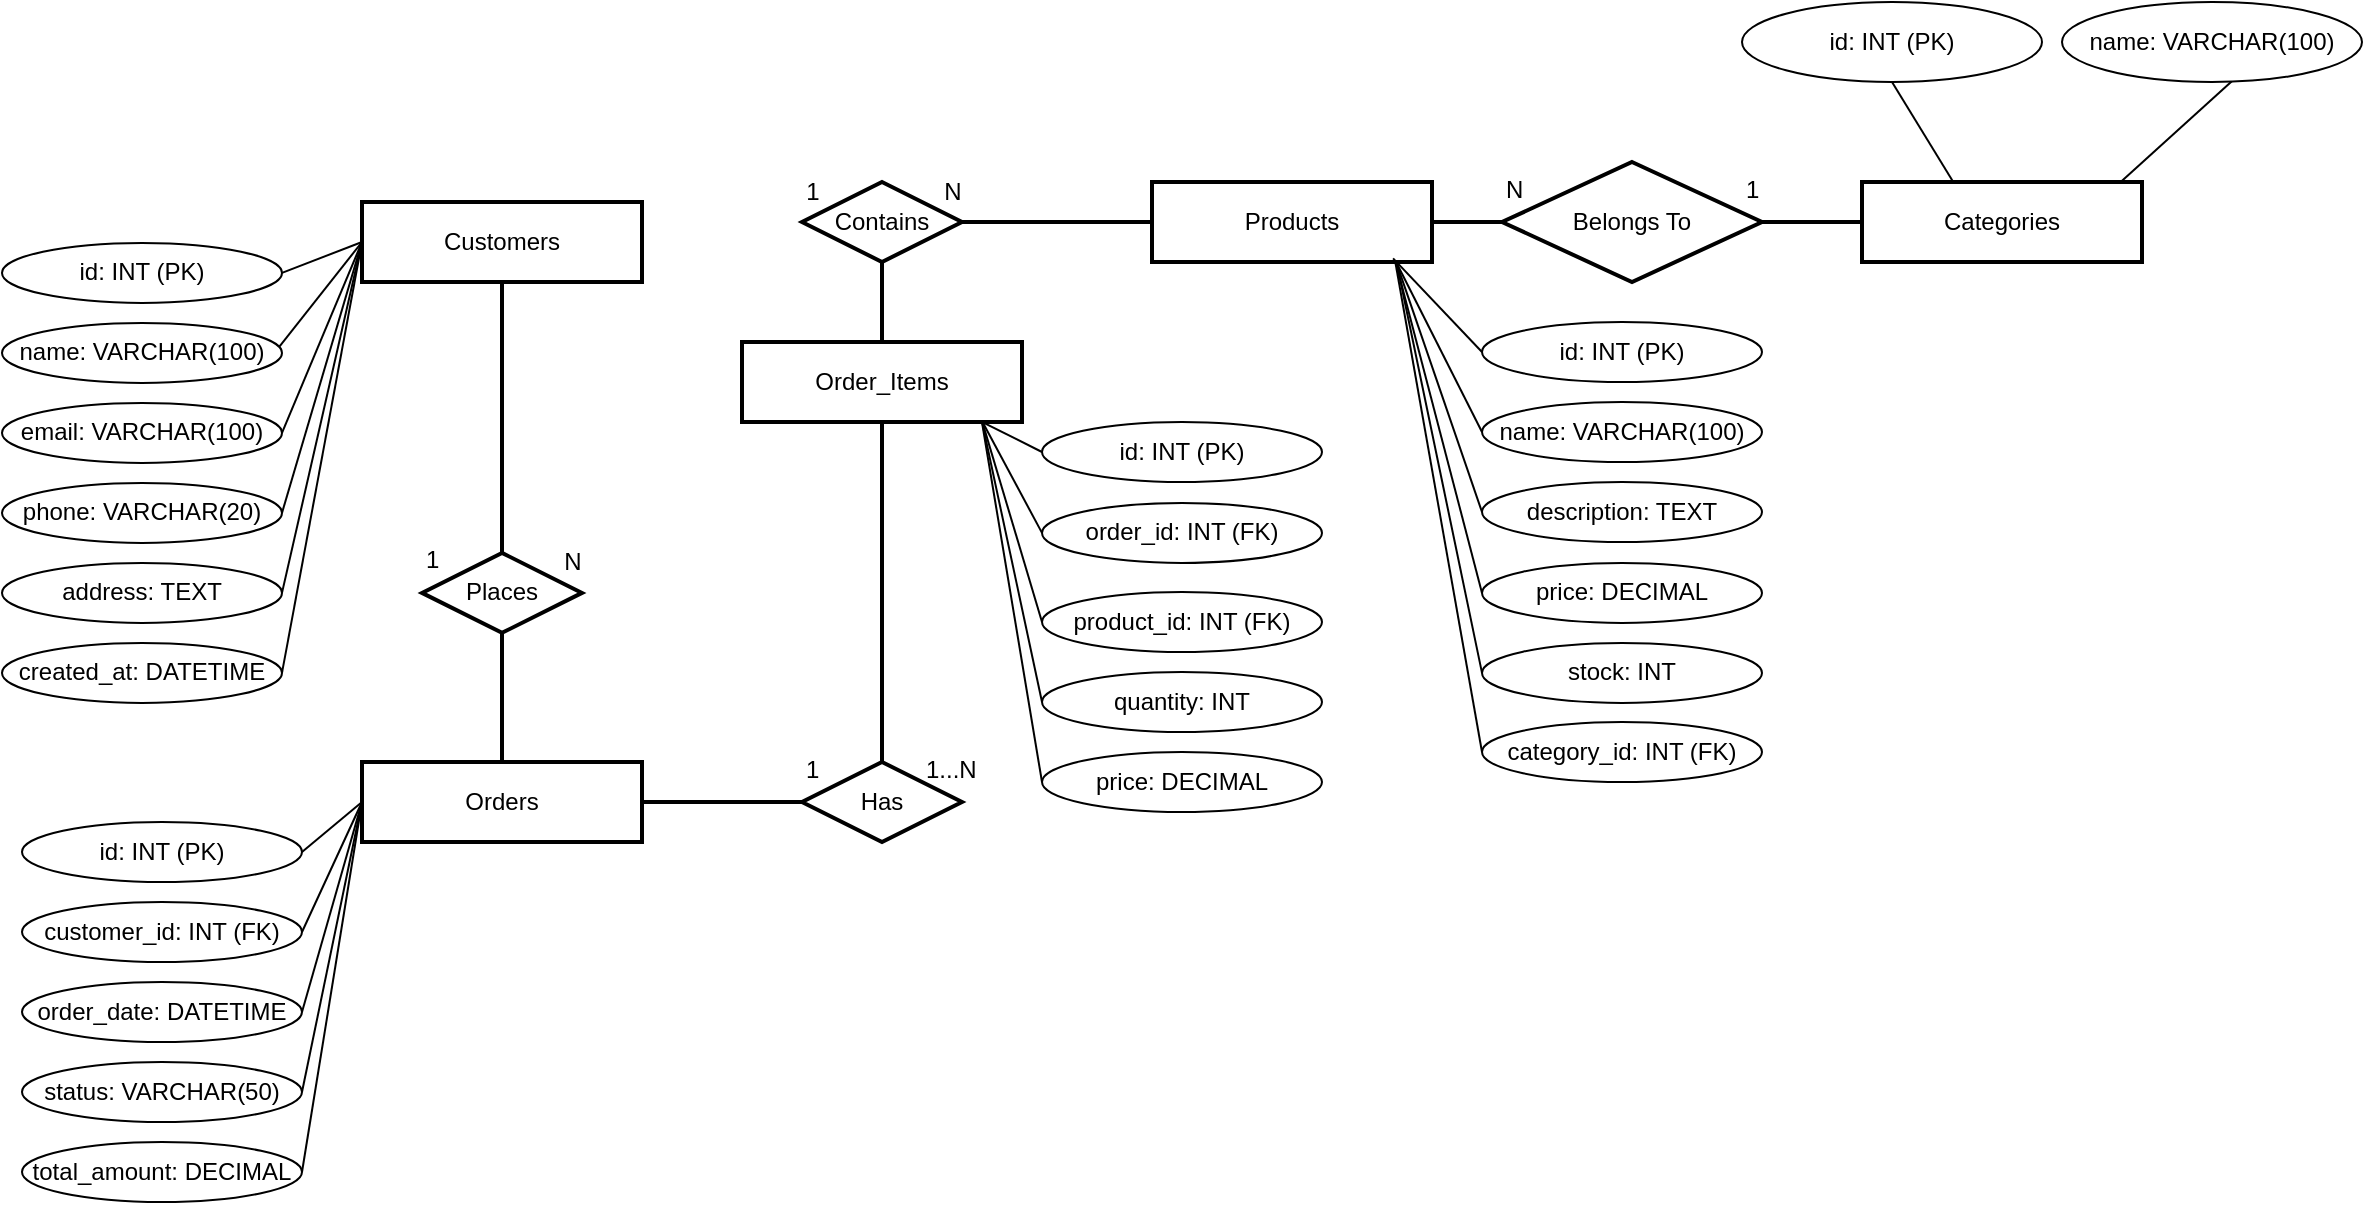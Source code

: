 <mxfile version="28.2.5">
  <diagram id="a46wdhQlBG7WULrdTunv" name="Chen ERD - Full">
    <mxGraphModel dx="1138" dy="2965" grid="1" gridSize="10" guides="1" tooltips="1" connect="1" arrows="1" fold="1" page="1" pageScale="1" pageWidth="3300" pageHeight="2339" math="0" shadow="0">
      <root>
        <mxCell id="0" />
        <mxCell id="1" parent="0" />
        <mxCell id="xlGT1wSj0KETb5cLYLz8-1" value="" style="endArrow=none;html=1;rounded=0;entryX=0.873;entryY=1.039;entryDx=0;entryDy=0;entryPerimeter=0;exitX=0;exitY=0.5;exitDx=0;exitDy=0;" edge="1" parent="1" source="xlGT1wSj0KETb5cLYLz8-16" target="xlGT1wSj0KETb5cLYLz8-12">
          <mxGeometry width="50" height="50" relative="1" as="geometry">
            <mxPoint x="1170" y="10" as="sourcePoint" />
            <mxPoint x="1120" y="200" as="targetPoint" />
          </mxGeometry>
        </mxCell>
        <mxCell id="xlGT1wSj0KETb5cLYLz8-2" value="" style="endArrow=none;html=1;rounded=0;entryX=0.878;entryY=1.082;entryDx=0;entryDy=0;entryPerimeter=0;exitX=0;exitY=0.5;exitDx=0;exitDy=0;" edge="1" parent="1" source="xlGT1wSj0KETb5cLYLz8-17" target="xlGT1wSj0KETb5cLYLz8-12">
          <mxGeometry width="50" height="50" relative="1" as="geometry">
            <mxPoint x="1213.34" y="249.56" as="sourcePoint" />
            <mxPoint x="1120" y="19.56" as="targetPoint" />
          </mxGeometry>
        </mxCell>
        <mxCell id="xlGT1wSj0KETb5cLYLz8-3" value="" style="endArrow=none;html=1;rounded=0;entryX=0.869;entryY=1.011;entryDx=0;entryDy=0;entryPerimeter=0;exitX=0;exitY=0.5;exitDx=0;exitDy=0;" edge="1" parent="1" source="xlGT1wSj0KETb5cLYLz8-18">
          <mxGeometry width="50" height="50" relative="1" as="geometry">
            <mxPoint x="920" y="49.56" as="sourcePoint" />
            <mxPoint x="946.66" y="-80.0" as="targetPoint" />
          </mxGeometry>
        </mxCell>
        <mxCell id="xlGT1wSj0KETb5cLYLz8-4" value="" style="endArrow=none;html=1;rounded=0;exitX=0.806;exitY=0.176;exitDx=0;exitDy=0;exitPerimeter=0;entryX=0.912;entryY=0.038;entryDx=0;entryDy=0;entryPerimeter=0;" edge="1" parent="1" source="xlGT1wSj0KETb5cLYLz8-21" target="xlGT1wSj0KETb5cLYLz8-19">
          <mxGeometry width="50" height="50" relative="1" as="geometry">
            <mxPoint x="1230" y="-30" as="sourcePoint" />
            <mxPoint x="1280" y="-80" as="targetPoint" />
          </mxGeometry>
        </mxCell>
        <mxCell id="xlGT1wSj0KETb5cLYLz8-5" value="Customers" style="shape=rectangle;whiteSpace=wrap;html=1;strokeWidth=2;" vertex="1" parent="1">
          <mxGeometry x="430" y="-110" width="140" height="40" as="geometry" />
        </mxCell>
        <mxCell id="xlGT1wSj0KETb5cLYLz8-6" value="id: INT (PK)" style="ellipse;whiteSpace=wrap;html=1;strokeWidth=1;" vertex="1" parent="1">
          <mxGeometry x="250" y="-89.56" width="140" height="30" as="geometry" />
        </mxCell>
        <mxCell id="xlGT1wSj0KETb5cLYLz8-7" value="name: VARCHAR(100)" style="ellipse;whiteSpace=wrap;html=1;strokeWidth=1;" vertex="1" parent="1">
          <mxGeometry x="250" y="-49.56" width="140" height="30" as="geometry" />
        </mxCell>
        <mxCell id="xlGT1wSj0KETb5cLYLz8-8" value="email: VARCHAR(100)" style="ellipse;whiteSpace=wrap;html=1;strokeWidth=1;" vertex="1" parent="1">
          <mxGeometry x="250" y="-9.56" width="140" height="30" as="geometry" />
        </mxCell>
        <mxCell id="xlGT1wSj0KETb5cLYLz8-9" value="phone: VARCHAR(20)" style="ellipse;whiteSpace=wrap;html=1;strokeWidth=1;" vertex="1" parent="1">
          <mxGeometry x="250" y="30.44" width="140" height="30" as="geometry" />
        </mxCell>
        <mxCell id="xlGT1wSj0KETb5cLYLz8-10" value="address: TEXT" style="ellipse;whiteSpace=wrap;html=1;strokeWidth=1;" vertex="1" parent="1">
          <mxGeometry x="250" y="70.44" width="140" height="30" as="geometry" />
        </mxCell>
        <mxCell id="xlGT1wSj0KETb5cLYLz8-11" value="created_at: DATETIME" style="ellipse;whiteSpace=wrap;html=1;strokeWidth=1;" vertex="1" parent="1">
          <mxGeometry x="250" y="110.44" width="140" height="30" as="geometry" />
        </mxCell>
        <mxCell id="xlGT1wSj0KETb5cLYLz8-12" value="Products" style="shape=rectangle;whiteSpace=wrap;html=1;strokeWidth=2;" vertex="1" parent="1">
          <mxGeometry x="825" y="-120" width="140" height="40" as="geometry" />
        </mxCell>
        <mxCell id="xlGT1wSj0KETb5cLYLz8-13" value="id: INT (PK)" style="ellipse;whiteSpace=wrap;html=1;strokeWidth=1;" vertex="1" parent="1">
          <mxGeometry x="990" y="-50" width="140" height="30" as="geometry" />
        </mxCell>
        <mxCell id="xlGT1wSj0KETb5cLYLz8-14" value="name: VARCHAR(100)" style="ellipse;whiteSpace=wrap;html=1;strokeWidth=1;" vertex="1" parent="1">
          <mxGeometry x="990" y="-10" width="140" height="30" as="geometry" />
        </mxCell>
        <mxCell id="xlGT1wSj0KETb5cLYLz8-15" value="description: TEXT" style="ellipse;whiteSpace=wrap;html=1;strokeWidth=1;" vertex="1" parent="1">
          <mxGeometry x="990" y="30" width="140" height="30" as="geometry" />
        </mxCell>
        <mxCell id="xlGT1wSj0KETb5cLYLz8-16" value="price: DECIMAL" style="ellipse;whiteSpace=wrap;html=1;strokeWidth=1;" vertex="1" parent="1">
          <mxGeometry x="990" y="70.44" width="140" height="30" as="geometry" />
        </mxCell>
        <mxCell id="xlGT1wSj0KETb5cLYLz8-17" value="stock: INT" style="ellipse;whiteSpace=wrap;html=1;strokeWidth=1;" vertex="1" parent="1">
          <mxGeometry x="990" y="110.44" width="140" height="30" as="geometry" />
        </mxCell>
        <mxCell id="xlGT1wSj0KETb5cLYLz8-18" value="category_id: INT (FK)" style="ellipse;whiteSpace=wrap;html=1;strokeWidth=1;" vertex="1" parent="1">
          <mxGeometry x="990" y="150" width="140" height="30" as="geometry" />
        </mxCell>
        <mxCell id="xlGT1wSj0KETb5cLYLz8-19" value="Categories" style="shape=rectangle;whiteSpace=wrap;html=1;strokeWidth=2;" vertex="1" parent="1">
          <mxGeometry x="1180" y="-120" width="140" height="40" as="geometry" />
        </mxCell>
        <mxCell id="xlGT1wSj0KETb5cLYLz8-20" value="id: INT (PK)" style="ellipse;whiteSpace=wrap;html=1;strokeWidth=1;" vertex="1" parent="1">
          <mxGeometry x="1120" y="-210" width="150" height="40" as="geometry" />
        </mxCell>
        <mxCell id="xlGT1wSj0KETb5cLYLz8-21" value="name: VARCHAR(100)" style="ellipse;whiteSpace=wrap;html=1;strokeWidth=1;" vertex="1" parent="1">
          <mxGeometry x="1280" y="-210" width="150" height="40" as="geometry" />
        </mxCell>
        <mxCell id="xlGT1wSj0KETb5cLYLz8-22" value="Orders" style="shape=rectangle;whiteSpace=wrap;html=1;strokeWidth=2;" vertex="1" parent="1">
          <mxGeometry x="430" y="170" width="140" height="40" as="geometry" />
        </mxCell>
        <mxCell id="xlGT1wSj0KETb5cLYLz8-23" value="id: INT (PK)" style="ellipse;whiteSpace=wrap;html=1;strokeWidth=1;" vertex="1" parent="1">
          <mxGeometry x="260" y="200" width="140" height="30" as="geometry" />
        </mxCell>
        <mxCell id="xlGT1wSj0KETb5cLYLz8-24" value="customer_id: INT (FK)" style="ellipse;whiteSpace=wrap;html=1;strokeWidth=1;" vertex="1" parent="1">
          <mxGeometry x="260" y="240" width="140" height="30" as="geometry" />
        </mxCell>
        <mxCell id="xlGT1wSj0KETb5cLYLz8-25" value="order_date: DATETIME" style="ellipse;whiteSpace=wrap;html=1;strokeWidth=1;" vertex="1" parent="1">
          <mxGeometry x="260" y="280" width="140" height="30" as="geometry" />
        </mxCell>
        <mxCell id="xlGT1wSj0KETb5cLYLz8-26" value="status: VARCHAR(50)" style="ellipse;whiteSpace=wrap;html=1;strokeWidth=1;" vertex="1" parent="1">
          <mxGeometry x="260" y="320" width="140" height="30" as="geometry" />
        </mxCell>
        <mxCell id="xlGT1wSj0KETb5cLYLz8-27" value="total_amount: DECIMAL" style="ellipse;whiteSpace=wrap;html=1;strokeWidth=1;" vertex="1" parent="1">
          <mxGeometry x="260" y="360" width="140" height="30" as="geometry" />
        </mxCell>
        <mxCell id="xlGT1wSj0KETb5cLYLz8-28" value="Places" style="shape=rhombus;whiteSpace=wrap;html=1;strokeWidth=2;" vertex="1" parent="1">
          <mxGeometry x="460" y="65.44" width="80" height="40" as="geometry" />
        </mxCell>
        <mxCell id="xlGT1wSj0KETb5cLYLz8-29" style="endArrow=none;strokeWidth=2;" edge="1" parent="1" source="xlGT1wSj0KETb5cLYLz8-5" target="xlGT1wSj0KETb5cLYLz8-28">
          <mxGeometry relative="1" as="geometry" />
        </mxCell>
        <mxCell id="xlGT1wSj0KETb5cLYLz8-30" style="endArrow=none;strokeWidth=2;" edge="1" parent="1" source="xlGT1wSj0KETb5cLYLz8-28" target="xlGT1wSj0KETb5cLYLz8-22">
          <mxGeometry relative="1" as="geometry" />
        </mxCell>
        <mxCell id="xlGT1wSj0KETb5cLYLz8-31" value="1" style="text;html=1;strokeColor=none;fillColor=none;" vertex="1" parent="1">
          <mxGeometry x="460" y="55" width="20" height="20" as="geometry" />
        </mxCell>
        <mxCell id="xlGT1wSj0KETb5cLYLz8-32" value="1...N" style="text;html=1;strokeColor=none;fillColor=none;" vertex="1" parent="1">
          <mxGeometry x="710" y="160" width="40" height="20" as="geometry" />
        </mxCell>
        <mxCell id="xlGT1wSj0KETb5cLYLz8-33" value="Contains" style="shape=rhombus;whiteSpace=wrap;html=1;strokeWidth=2;" vertex="1" parent="1">
          <mxGeometry x="650" y="-120" width="80" height="40" as="geometry" />
        </mxCell>
        <mxCell id="xlGT1wSj0KETb5cLYLz8-34" style="endArrow=none;strokeWidth=2;" edge="1" parent="1" source="xlGT1wSj0KETb5cLYLz8-12" target="xlGT1wSj0KETb5cLYLz8-33">
          <mxGeometry relative="1" as="geometry" />
        </mxCell>
        <mxCell id="xlGT1wSj0KETb5cLYLz8-35" style="endArrow=none;strokeWidth=2;entryX=0.5;entryY=0;entryDx=0;entryDy=0;" edge="1" parent="1" source="xlGT1wSj0KETb5cLYLz8-33" target="xlGT1wSj0KETb5cLYLz8-52">
          <mxGeometry relative="1" as="geometry" />
        </mxCell>
        <mxCell id="xlGT1wSj0KETb5cLYLz8-36" value="Has" style="shape=rhombus;whiteSpace=wrap;html=1;strokeWidth=2;" vertex="1" parent="1">
          <mxGeometry x="650" y="170" width="80" height="40" as="geometry" />
        </mxCell>
        <mxCell id="xlGT1wSj0KETb5cLYLz8-37" style="endArrow=none;strokeWidth=2;entryX=0;entryY=0.5;entryDx=0;entryDy=0;" edge="1" parent="1" source="xlGT1wSj0KETb5cLYLz8-22" target="xlGT1wSj0KETb5cLYLz8-36">
          <mxGeometry relative="1" as="geometry">
            <mxPoint x="640" y="200" as="targetPoint" />
          </mxGeometry>
        </mxCell>
        <mxCell id="xlGT1wSj0KETb5cLYLz8-38" style="endArrow=none;strokeWidth=2;entryX=0.5;entryY=1;entryDx=0;entryDy=0;" edge="1" parent="1" source="xlGT1wSj0KETb5cLYLz8-36" target="xlGT1wSj0KETb5cLYLz8-52">
          <mxGeometry relative="1" as="geometry">
            <mxPoint x="730" y="20" as="targetPoint" />
          </mxGeometry>
        </mxCell>
        <mxCell id="xlGT1wSj0KETb5cLYLz8-39" value="&lt;div&gt;1&lt;/div&gt;" style="text;html=1;strokeColor=none;fillColor=none;" vertex="1" parent="1">
          <mxGeometry x="650" y="160" width="40" height="20" as="geometry" />
        </mxCell>
        <mxCell id="xlGT1wSj0KETb5cLYLz8-40" value="Belongs To" style="shape=rhombus;whiteSpace=wrap;html=1;strokeWidth=2;" vertex="1" parent="1">
          <mxGeometry x="1000" y="-130" width="130" height="60" as="geometry" />
        </mxCell>
        <mxCell id="xlGT1wSj0KETb5cLYLz8-41" style="endArrow=none;strokeWidth=2;entryX=0;entryY=0.5;entryDx=0;entryDy=0;exitX=1;exitY=0.5;exitDx=0;exitDy=0;" edge="1" parent="1" source="xlGT1wSj0KETb5cLYLz8-12" target="xlGT1wSj0KETb5cLYLz8-40">
          <mxGeometry relative="1" as="geometry">
            <mxPoint x="930.0" y="-100" as="sourcePoint" />
          </mxGeometry>
        </mxCell>
        <mxCell id="xlGT1wSj0KETb5cLYLz8-42" style="endArrow=none;strokeWidth=2;exitX=1;exitY=0.5;exitDx=0;exitDy=0;" edge="1" parent="1" source="xlGT1wSj0KETb5cLYLz8-40" target="xlGT1wSj0KETb5cLYLz8-19">
          <mxGeometry relative="1" as="geometry">
            <mxPoint x="1141.111" y="-30" as="sourcePoint" />
          </mxGeometry>
        </mxCell>
        <mxCell id="xlGT1wSj0KETb5cLYLz8-43" value="&lt;div&gt;N&lt;/div&gt;" style="text;html=1;strokeColor=none;fillColor=none;" vertex="1" parent="1">
          <mxGeometry x="1000" y="-130" width="10" height="20" as="geometry" />
        </mxCell>
        <mxCell id="xlGT1wSj0KETb5cLYLz8-44" value="1" style="text;html=1;strokeColor=none;fillColor=none;" vertex="1" parent="1">
          <mxGeometry x="1120" y="-130" width="20" height="20" as="geometry" />
        </mxCell>
        <mxCell id="xlGT1wSj0KETb5cLYLz8-45" value="" style="endArrow=none;html=1;rounded=0;entryX=0.326;entryY=0;entryDx=0;entryDy=0;entryPerimeter=0;exitX=0.5;exitY=1;exitDx=0;exitDy=0;" edge="1" parent="1" source="xlGT1wSj0KETb5cLYLz8-20" target="xlGT1wSj0KETb5cLYLz8-19">
          <mxGeometry width="50" height="50" relative="1" as="geometry">
            <mxPoint x="1225" y="-20" as="sourcePoint" />
            <mxPoint x="1275" y="-70" as="targetPoint" />
          </mxGeometry>
        </mxCell>
        <mxCell id="xlGT1wSj0KETb5cLYLz8-46" value="" style="endArrow=none;html=1;rounded=0;entryX=0.873;entryY=1.011;entryDx=0;entryDy=0;entryPerimeter=0;exitX=0;exitY=0.5;exitDx=0;exitDy=0;" edge="1" parent="1" source="xlGT1wSj0KETb5cLYLz8-15" target="xlGT1wSj0KETb5cLYLz8-12">
          <mxGeometry width="50" height="50" relative="1" as="geometry">
            <mxPoint x="1213.34" y="440.0" as="sourcePoint" />
            <mxPoint x="1120" y="210" as="targetPoint" />
          </mxGeometry>
        </mxCell>
        <mxCell id="xlGT1wSj0KETb5cLYLz8-47" value="" style="endArrow=none;html=1;rounded=0;entryX=0.869;entryY=0.982;entryDx=0;entryDy=0;entryPerimeter=0;exitX=0;exitY=0.5;exitDx=0;exitDy=0;" edge="1" parent="1" source="xlGT1wSj0KETb5cLYLz8-14" target="xlGT1wSj0KETb5cLYLz8-12">
          <mxGeometry width="50" height="50" relative="1" as="geometry">
            <mxPoint x="1010" y="-3" as="sourcePoint" />
            <mxPoint x="950" y="-80" as="targetPoint" />
          </mxGeometry>
        </mxCell>
        <mxCell id="xlGT1wSj0KETb5cLYLz8-48" value="" style="endArrow=none;html=1;rounded=0;entryX=0.861;entryY=0.954;entryDx=0;entryDy=0;entryPerimeter=0;exitX=0;exitY=0.5;exitDx=0;exitDy=0;" edge="1" parent="1" source="xlGT1wSj0KETb5cLYLz8-13" target="xlGT1wSj0KETb5cLYLz8-12">
          <mxGeometry width="50" height="50" relative="1" as="geometry">
            <mxPoint x="1050" y="-191" as="sourcePoint" />
            <mxPoint x="1130" y="270" as="targetPoint" />
          </mxGeometry>
        </mxCell>
        <mxCell id="xlGT1wSj0KETb5cLYLz8-49" value="&lt;div&gt;N&lt;/div&gt;" style="text;html=1;align=center;verticalAlign=middle;resizable=0;points=[];autosize=1;strokeColor=none;fillColor=none;" vertex="1" parent="1">
          <mxGeometry x="710" y="-130" width="30" height="30" as="geometry" />
        </mxCell>
        <mxCell id="xlGT1wSj0KETb5cLYLz8-50" value="1" style="text;html=1;align=center;verticalAlign=middle;resizable=0;points=[];autosize=1;strokeColor=none;fillColor=none;" vertex="1" parent="1">
          <mxGeometry x="640" y="-130" width="30" height="30" as="geometry" />
        </mxCell>
        <mxCell id="xlGT1wSj0KETb5cLYLz8-61" value="N" style="text;html=1;align=center;verticalAlign=middle;resizable=0;points=[];autosize=1;strokeColor=none;fillColor=none;" vertex="1" parent="1">
          <mxGeometry x="520" y="55" width="30" height="30" as="geometry" />
        </mxCell>
        <mxCell id="xlGT1wSj0KETb5cLYLz8-62" value="" style="endArrow=none;html=1;rounded=0;entryX=0;entryY=0.5;entryDx=0;entryDy=0;exitX=1;exitY=0.5;exitDx=0;exitDy=0;" edge="1" parent="1" source="xlGT1wSj0KETb5cLYLz8-23" target="xlGT1wSj0KETb5cLYLz8-22">
          <mxGeometry width="50" height="50" relative="1" as="geometry">
            <mxPoint x="410" y="190" as="sourcePoint" />
            <mxPoint x="460" y="140" as="targetPoint" />
          </mxGeometry>
        </mxCell>
        <mxCell id="xlGT1wSj0KETb5cLYLz8-63" value="" style="endArrow=none;html=1;rounded=0;entryX=0;entryY=0.5;entryDx=0;entryDy=0;exitX=1;exitY=0.5;exitDx=0;exitDy=0;" edge="1" parent="1" source="xlGT1wSj0KETb5cLYLz8-24" target="xlGT1wSj0KETb5cLYLz8-22">
          <mxGeometry width="50" height="50" relative="1" as="geometry">
            <mxPoint x="410" y="190" as="sourcePoint" />
            <mxPoint x="460" y="140" as="targetPoint" />
          </mxGeometry>
        </mxCell>
        <mxCell id="xlGT1wSj0KETb5cLYLz8-64" value="" style="endArrow=none;html=1;rounded=0;exitX=1;exitY=0.5;exitDx=0;exitDy=0;entryX=0;entryY=0.5;entryDx=0;entryDy=0;" edge="1" parent="1" source="xlGT1wSj0KETb5cLYLz8-25" target="xlGT1wSj0KETb5cLYLz8-22">
          <mxGeometry width="50" height="50" relative="1" as="geometry">
            <mxPoint x="410" y="190" as="sourcePoint" />
            <mxPoint x="460" y="140" as="targetPoint" />
          </mxGeometry>
        </mxCell>
        <mxCell id="xlGT1wSj0KETb5cLYLz8-65" value="" style="endArrow=none;html=1;rounded=0;exitX=1;exitY=0.5;exitDx=0;exitDy=0;entryX=0;entryY=0.5;entryDx=0;entryDy=0;" edge="1" parent="1" source="xlGT1wSj0KETb5cLYLz8-26" target="xlGT1wSj0KETb5cLYLz8-22">
          <mxGeometry width="50" height="50" relative="1" as="geometry">
            <mxPoint x="410" y="190" as="sourcePoint" />
            <mxPoint x="460" y="140" as="targetPoint" />
          </mxGeometry>
        </mxCell>
        <mxCell id="xlGT1wSj0KETb5cLYLz8-66" value="" style="endArrow=none;html=1;rounded=0;exitX=1;exitY=0.5;exitDx=0;exitDy=0;entryX=0;entryY=0.5;entryDx=0;entryDy=0;" edge="1" parent="1" source="xlGT1wSj0KETb5cLYLz8-27" target="xlGT1wSj0KETb5cLYLz8-22">
          <mxGeometry width="50" height="50" relative="1" as="geometry">
            <mxPoint x="410" y="190" as="sourcePoint" />
            <mxPoint x="460" y="140" as="targetPoint" />
          </mxGeometry>
        </mxCell>
        <mxCell id="xlGT1wSj0KETb5cLYLz8-67" value="" style="endArrow=none;html=1;rounded=0;entryX=0;entryY=0.5;entryDx=0;entryDy=0;exitX=1;exitY=0.5;exitDx=0;exitDy=0;" edge="1" parent="1" source="xlGT1wSj0KETb5cLYLz8-6" target="xlGT1wSj0KETb5cLYLz8-5">
          <mxGeometry width="50" height="50" relative="1" as="geometry">
            <mxPoint x="450" y="70" as="sourcePoint" />
            <mxPoint x="500" y="20" as="targetPoint" />
          </mxGeometry>
        </mxCell>
        <mxCell id="xlGT1wSj0KETb5cLYLz8-68" value="" style="endArrow=none;html=1;rounded=0;entryX=0;entryY=0.5;entryDx=0;entryDy=0;exitX=0.99;exitY=0.401;exitDx=0;exitDy=0;exitPerimeter=0;" edge="1" parent="1" source="xlGT1wSj0KETb5cLYLz8-7" target="xlGT1wSj0KETb5cLYLz8-5">
          <mxGeometry width="50" height="50" relative="1" as="geometry">
            <mxPoint x="390" y="-10" as="sourcePoint" />
            <mxPoint x="415" y="45" as="targetPoint" />
          </mxGeometry>
        </mxCell>
        <mxCell id="xlGT1wSj0KETb5cLYLz8-69" value="" style="endArrow=none;html=1;rounded=0;entryX=0;entryY=0.5;entryDx=0;entryDy=0;exitX=1;exitY=0.5;exitDx=0;exitDy=0;" edge="1" parent="1" source="xlGT1wSj0KETb5cLYLz8-8" target="xlGT1wSj0KETb5cLYLz8-5">
          <mxGeometry width="50" height="50" relative="1" as="geometry">
            <mxPoint x="400" y="20" as="sourcePoint" />
            <mxPoint x="426" y="38" as="targetPoint" />
          </mxGeometry>
        </mxCell>
        <mxCell id="xlGT1wSj0KETb5cLYLz8-70" value="" style="endArrow=none;html=1;rounded=0;entryX=0;entryY=0.5;entryDx=0;entryDy=0;exitX=1;exitY=0.5;exitDx=0;exitDy=0;" edge="1" parent="1" source="xlGT1wSj0KETb5cLYLz8-9" target="xlGT1wSj0KETb5cLYLz8-5">
          <mxGeometry width="50" height="50" relative="1" as="geometry">
            <mxPoint x="400" y="65" as="sourcePoint" />
            <mxPoint x="425" y="40" as="targetPoint" />
          </mxGeometry>
        </mxCell>
        <mxCell id="xlGT1wSj0KETb5cLYLz8-71" value="" style="endArrow=none;html=1;rounded=0;entryX=0;entryY=0.5;entryDx=0;entryDy=0;exitX=1;exitY=0.5;exitDx=0;exitDy=0;" edge="1" parent="1" source="xlGT1wSj0KETb5cLYLz8-10" target="xlGT1wSj0KETb5cLYLz8-5">
          <mxGeometry width="50" height="50" relative="1" as="geometry">
            <mxPoint x="390" y="135" as="sourcePoint" />
            <mxPoint x="415" y="70" as="targetPoint" />
          </mxGeometry>
        </mxCell>
        <mxCell id="xlGT1wSj0KETb5cLYLz8-72" value="" style="endArrow=none;html=1;rounded=0;entryX=0;entryY=0.5;entryDx=0;entryDy=0;exitX=1;exitY=0.5;exitDx=0;exitDy=0;" edge="1" parent="1" source="xlGT1wSj0KETb5cLYLz8-11" target="xlGT1wSj0KETb5cLYLz8-5">
          <mxGeometry width="50" height="50" relative="1" as="geometry">
            <mxPoint x="400" y="205" as="sourcePoint" />
            <mxPoint x="425" y="100" as="targetPoint" />
          </mxGeometry>
        </mxCell>
        <mxCell id="xlGT1wSj0KETb5cLYLz8-73" style="edgeStyle=orthogonalEdgeStyle;rounded=0;orthogonalLoop=1;jettySize=auto;html=1;exitX=0.5;exitY=1;exitDx=0;exitDy=0;" edge="1" parent="1" source="xlGT1wSj0KETb5cLYLz8-32" target="xlGT1wSj0KETb5cLYLz8-32">
          <mxGeometry relative="1" as="geometry" />
        </mxCell>
        <mxCell id="xlGT1wSj0KETb5cLYLz8-52" value="Order_Items" style="shape=rectangle;whiteSpace=wrap;html=1;strokeWidth=2;movable=1;resizable=1;rotatable=1;deletable=1;editable=1;locked=0;connectable=1;" vertex="1" parent="1">
          <mxGeometry x="620" y="-40" width="140" height="40" as="geometry" />
        </mxCell>
        <mxCell id="xlGT1wSj0KETb5cLYLz8-53" value="&lt;div&gt;id: INT (PK)&lt;/div&gt;" style="ellipse;whiteSpace=wrap;html=1;strokeWidth=1;" vertex="1" parent="1">
          <mxGeometry x="770" width="140" height="30" as="geometry" />
        </mxCell>
        <mxCell id="xlGT1wSj0KETb5cLYLz8-54" value="product_id: INT (FK)" style="ellipse;whiteSpace=wrap;html=1;strokeWidth=1;" vertex="1" parent="1">
          <mxGeometry x="770" y="85" width="140" height="30" as="geometry" />
        </mxCell>
        <mxCell id="xlGT1wSj0KETb5cLYLz8-55" value="quantity: INT" style="ellipse;whiteSpace=wrap;html=1;strokeWidth=1;" vertex="1" parent="1">
          <mxGeometry x="770" y="125" width="140" height="30" as="geometry" />
        </mxCell>
        <mxCell id="xlGT1wSj0KETb5cLYLz8-56" value="price: DECIMAL" style="ellipse;whiteSpace=wrap;html=1;strokeWidth=1;" vertex="1" parent="1">
          <mxGeometry x="770" y="165" width="140" height="30" as="geometry" />
        </mxCell>
        <mxCell id="xlGT1wSj0KETb5cLYLz8-57" value="" style="endArrow=none;html=1;rounded=0;entryX=0.798;entryY=0.998;entryDx=0;entryDy=0;entryPerimeter=0;exitX=0;exitY=0.5;exitDx=0;exitDy=0;movable=1;resizable=1;rotatable=1;deletable=1;editable=1;locked=0;connectable=1;" edge="1" parent="1" source="xlGT1wSj0KETb5cLYLz8-54">
          <mxGeometry width="50" height="50" relative="1" as="geometry">
            <mxPoint x="835.76" y="188" as="sourcePoint" />
            <mxPoint x="740.14" y="-0.08" as="targetPoint" />
          </mxGeometry>
        </mxCell>
        <mxCell id="xlGT1wSj0KETb5cLYLz8-58" value="" style="endArrow=none;html=1;rounded=0;entryX=0.797;entryY=0.995;entryDx=0;entryDy=0;entryPerimeter=0;exitX=0;exitY=0.5;exitDx=0;exitDy=0;movable=1;resizable=1;rotatable=1;deletable=1;editable=1;locked=0;connectable=1;" edge="1" parent="1" source="xlGT1wSj0KETb5cLYLz8-55">
          <mxGeometry width="50" height="50" relative="1" as="geometry">
            <mxPoint x="834.76" y="228" as="sourcePoint" />
            <mxPoint x="740.0" y="-0.2" as="targetPoint" />
          </mxGeometry>
        </mxCell>
        <mxCell id="xlGT1wSj0KETb5cLYLz8-59" value="" style="endArrow=none;html=1;rounded=0;entryX=0.797;entryY=1.005;entryDx=0;entryDy=0;entryPerimeter=0;movable=1;resizable=1;rotatable=1;deletable=1;editable=1;locked=0;connectable=1;exitX=0;exitY=0.5;exitDx=0;exitDy=0;" edge="1" parent="1" source="xlGT1wSj0KETb5cLYLz8-56">
          <mxGeometry width="50" height="50" relative="1" as="geometry">
            <mxPoint x="824.42" y="275" as="sourcePoint" />
            <mxPoint x="740.0" y="0.2" as="targetPoint" />
          </mxGeometry>
        </mxCell>
        <mxCell id="xlGT1wSj0KETb5cLYLz8-60" value="" style="endArrow=none;html=1;rounded=0;entryX=0.8;entryY=1.005;entryDx=0;entryDy=0;entryPerimeter=0;exitX=0;exitY=0.5;exitDx=0;exitDy=0;movable=1;resizable=1;rotatable=1;deletable=1;editable=1;locked=0;connectable=1;" edge="1" parent="1" source="xlGT1wSj0KETb5cLYLz8-53">
          <mxGeometry width="50" height="50" relative="1" as="geometry">
            <mxPoint x="835.76" y="147" as="sourcePoint" />
            <mxPoint x="740.42" y="0.2" as="targetPoint" />
          </mxGeometry>
        </mxCell>
        <mxCell id="xlGT1wSj0KETb5cLYLz8-74" value="order_id: INT (FK)" style="ellipse;whiteSpace=wrap;html=1;strokeWidth=1;" vertex="1" parent="1">
          <mxGeometry x="770" y="40.44" width="140" height="30" as="geometry" />
        </mxCell>
        <mxCell id="xlGT1wSj0KETb5cLYLz8-76" value="" style="endArrow=none;html=1;rounded=0;entryX=0.859;entryY=1.001;entryDx=0;entryDy=0;entryPerimeter=0;exitX=0;exitY=0.5;exitDx=0;exitDy=0;" edge="1" parent="1" source="xlGT1wSj0KETb5cLYLz8-74" target="xlGT1wSj0KETb5cLYLz8-52">
          <mxGeometry width="50" height="50" relative="1" as="geometry">
            <mxPoint x="780" y="100" as="sourcePoint" />
            <mxPoint x="830" y="50" as="targetPoint" />
          </mxGeometry>
        </mxCell>
      </root>
    </mxGraphModel>
  </diagram>
</mxfile>
